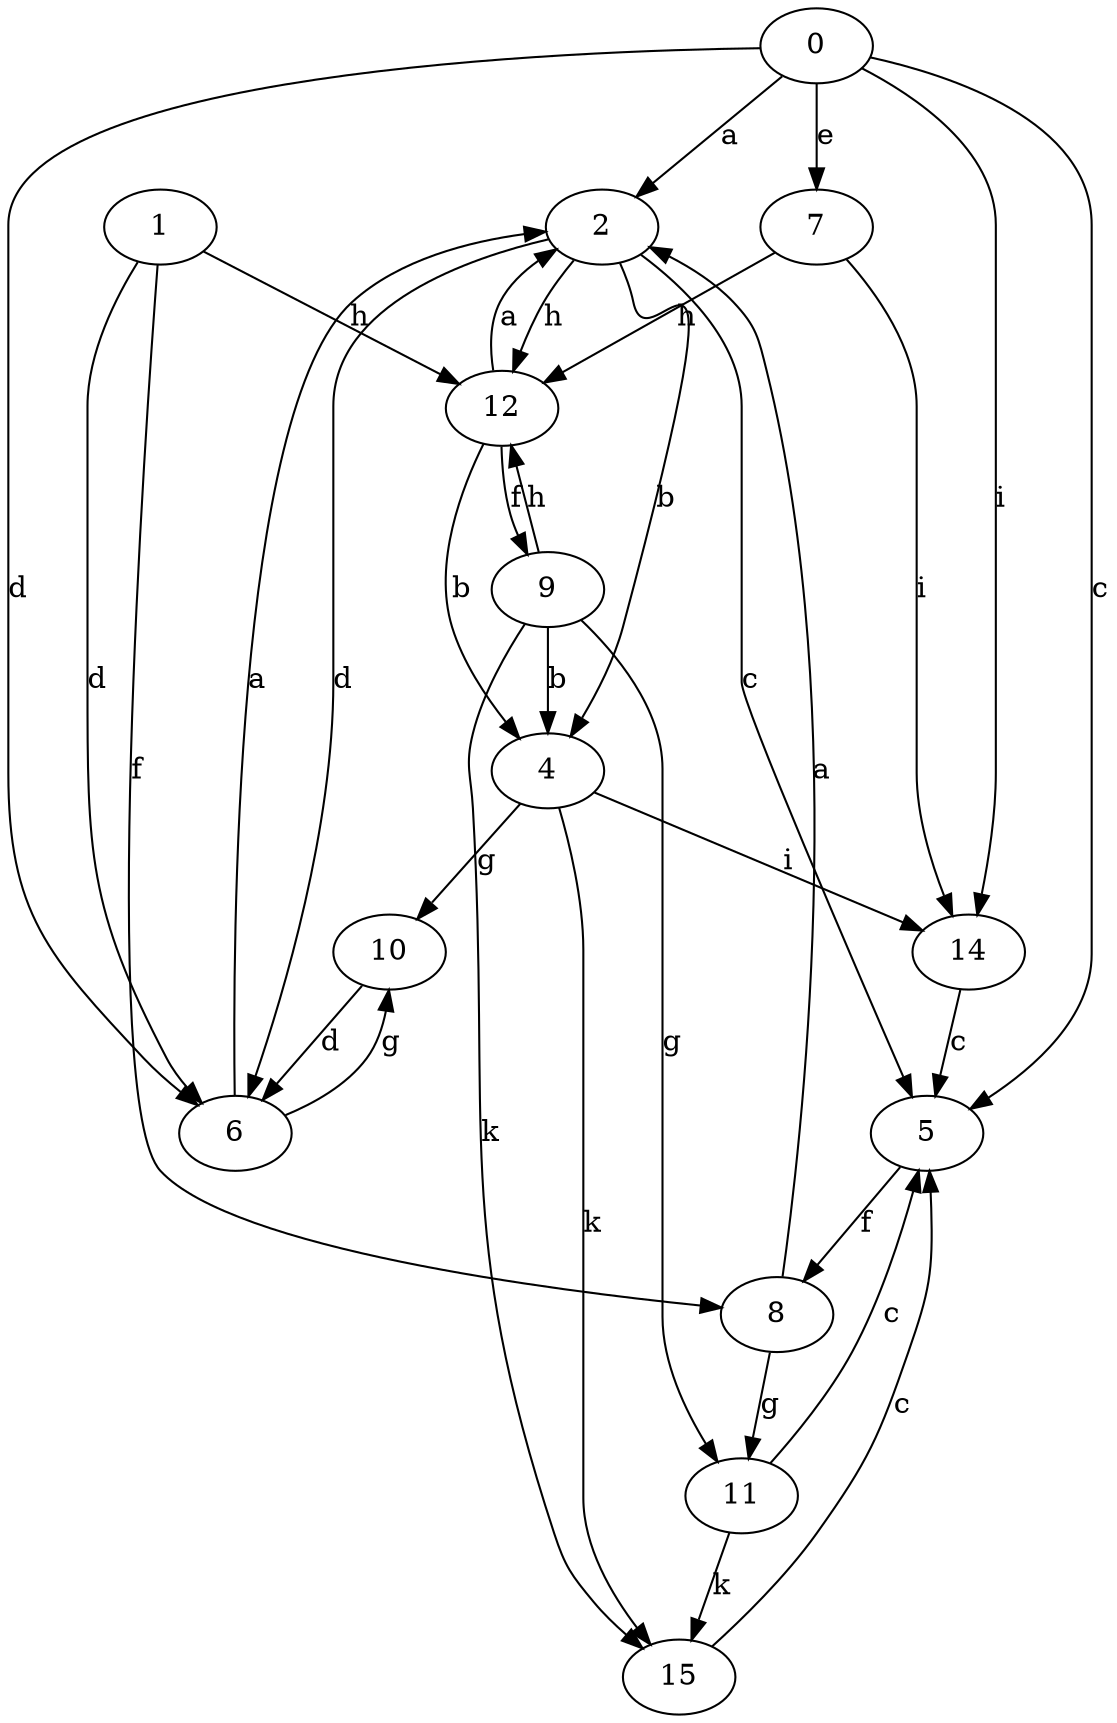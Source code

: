 strict digraph  {
2;
0;
4;
5;
6;
1;
7;
8;
9;
10;
11;
12;
14;
15;
2 -> 4  [label=b];
2 -> 5  [label=c];
2 -> 6  [label=d];
2 -> 12  [label=h];
0 -> 2  [label=a];
0 -> 5  [label=c];
0 -> 6  [label=d];
0 -> 7  [label=e];
0 -> 14  [label=i];
4 -> 10  [label=g];
4 -> 14  [label=i];
4 -> 15  [label=k];
5 -> 8  [label=f];
6 -> 2  [label=a];
6 -> 10  [label=g];
1 -> 6  [label=d];
1 -> 8  [label=f];
1 -> 12  [label=h];
7 -> 12  [label=h];
7 -> 14  [label=i];
8 -> 2  [label=a];
8 -> 11  [label=g];
9 -> 4  [label=b];
9 -> 11  [label=g];
9 -> 12  [label=h];
9 -> 15  [label=k];
10 -> 6  [label=d];
11 -> 5  [label=c];
11 -> 15  [label=k];
12 -> 2  [label=a];
12 -> 4  [label=b];
12 -> 9  [label=f];
14 -> 5  [label=c];
15 -> 5  [label=c];
}
